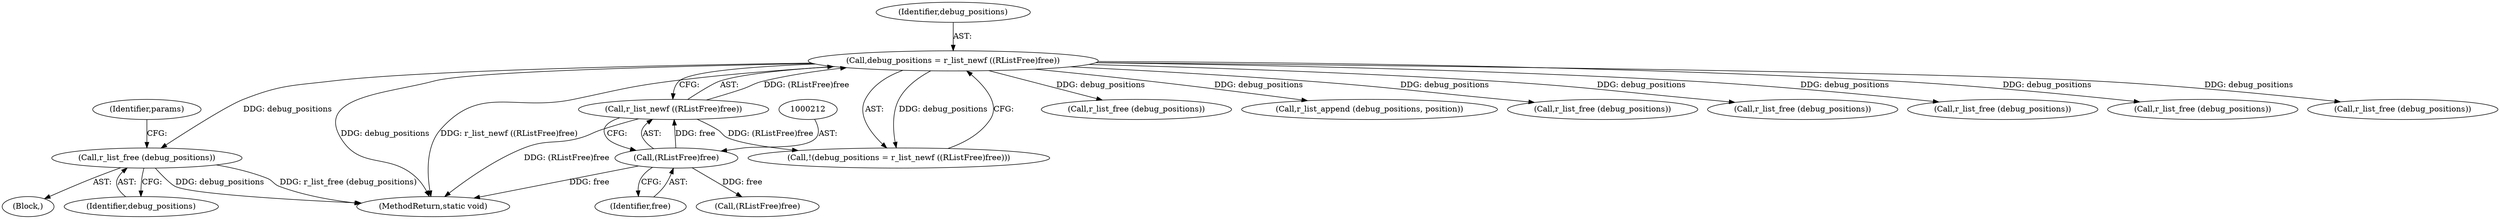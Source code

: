 digraph "0_radare2_ad55822430a03fe075221b543efb434567e9e431@API" {
"1000315" [label="(Call,r_list_free (debug_positions))"];
"1000208" [label="(Call,debug_positions = r_list_newf ((RListFree)free))"];
"1000210" [label="(Call,r_list_newf ((RListFree)free))"];
"1000211" [label="(Call,(RListFree)free)"];
"1000209" [label="(Identifier,debug_positions)"];
"1001179" [label="(Call,r_list_free (debug_positions))"];
"1000985" [label="(Call,r_list_append (debug_positions, position))"];
"1001185" [label="(MethodReturn,static void)"];
"1000314" [label="(Block,)"];
"1000318" [label="(Identifier,params)"];
"1000665" [label="(Call,r_list_free (debug_positions))"];
"1000213" [label="(Identifier,free)"];
"1000225" [label="(Call,r_list_free (debug_positions))"];
"1000289" [label="(Call,r_list_free (debug_positions))"];
"1000208" [label="(Call,debug_positions = r_list_newf ((RListFree)free))"];
"1000489" [label="(Call,r_list_free (debug_positions))"];
"1000316" [label="(Identifier,debug_positions)"];
"1000221" [label="(Call,(RListFree)free)"];
"1000315" [label="(Call,r_list_free (debug_positions))"];
"1000211" [label="(Call,(RListFree)free)"];
"1001041" [label="(Call,r_list_free (debug_positions))"];
"1000207" [label="(Call,!(debug_positions = r_list_newf ((RListFree)free)))"];
"1000210" [label="(Call,r_list_newf ((RListFree)free))"];
"1000315" -> "1000314"  [label="AST: "];
"1000315" -> "1000316"  [label="CFG: "];
"1000316" -> "1000315"  [label="AST: "];
"1000318" -> "1000315"  [label="CFG: "];
"1000315" -> "1001185"  [label="DDG: r_list_free (debug_positions)"];
"1000315" -> "1001185"  [label="DDG: debug_positions"];
"1000208" -> "1000315"  [label="DDG: debug_positions"];
"1000208" -> "1000207"  [label="AST: "];
"1000208" -> "1000210"  [label="CFG: "];
"1000209" -> "1000208"  [label="AST: "];
"1000210" -> "1000208"  [label="AST: "];
"1000207" -> "1000208"  [label="CFG: "];
"1000208" -> "1001185"  [label="DDG: debug_positions"];
"1000208" -> "1001185"  [label="DDG: r_list_newf ((RListFree)free)"];
"1000208" -> "1000207"  [label="DDG: debug_positions"];
"1000210" -> "1000208"  [label="DDG: (RListFree)free"];
"1000208" -> "1000225"  [label="DDG: debug_positions"];
"1000208" -> "1000289"  [label="DDG: debug_positions"];
"1000208" -> "1000489"  [label="DDG: debug_positions"];
"1000208" -> "1000665"  [label="DDG: debug_positions"];
"1000208" -> "1000985"  [label="DDG: debug_positions"];
"1000208" -> "1001041"  [label="DDG: debug_positions"];
"1000208" -> "1001179"  [label="DDG: debug_positions"];
"1000210" -> "1000211"  [label="CFG: "];
"1000211" -> "1000210"  [label="AST: "];
"1000210" -> "1001185"  [label="DDG: (RListFree)free"];
"1000210" -> "1000207"  [label="DDG: (RListFree)free"];
"1000211" -> "1000210"  [label="DDG: free"];
"1000211" -> "1000213"  [label="CFG: "];
"1000212" -> "1000211"  [label="AST: "];
"1000213" -> "1000211"  [label="AST: "];
"1000211" -> "1001185"  [label="DDG: free"];
"1000211" -> "1000221"  [label="DDG: free"];
}
